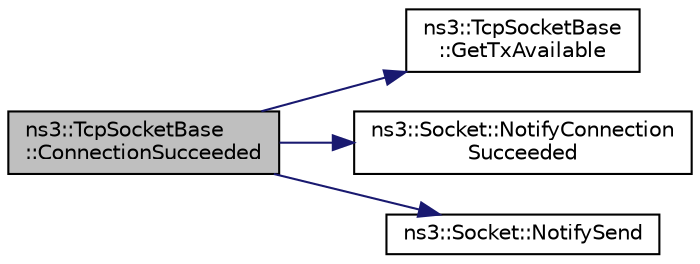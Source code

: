 digraph "ns3::TcpSocketBase::ConnectionSucceeded"
{
 // LATEX_PDF_SIZE
  edge [fontname="Helvetica",fontsize="10",labelfontname="Helvetica",labelfontsize="10"];
  node [fontname="Helvetica",fontsize="10",shape=record];
  rankdir="LR";
  Node1 [label="ns3::TcpSocketBase\l::ConnectionSucceeded",height=0.2,width=0.4,color="black", fillcolor="grey75", style="filled", fontcolor="black",tooltip="Schedule-friendly wrapper for Socket::NotifyConnectionSucceeded()"];
  Node1 -> Node2 [color="midnightblue",fontsize="10",style="solid",fontname="Helvetica"];
  Node2 [label="ns3::TcpSocketBase\l::GetTxAvailable",height=0.2,width=0.4,color="black", fillcolor="white", style="filled",URL="$classns3_1_1_tcp_socket_base.html#a5415a0b68efc61672176f11c0fb9a28d",tooltip="Returns the number of bytes which can be sent in a single call to Send."];
  Node1 -> Node3 [color="midnightblue",fontsize="10",style="solid",fontname="Helvetica"];
  Node3 [label="ns3::Socket::NotifyConnection\lSucceeded",height=0.2,width=0.4,color="black", fillcolor="white", style="filled",URL="$classns3_1_1_socket.html#a2f55d195304131b356818bc74134c5a7",tooltip="Notify through the callback (if set) that the connection has been established."];
  Node1 -> Node4 [color="midnightblue",fontsize="10",style="solid",fontname="Helvetica"];
  Node4 [label="ns3::Socket::NotifySend",height=0.2,width=0.4,color="black", fillcolor="white", style="filled",URL="$classns3_1_1_socket.html#a34cd5de5b9feeadd6ba8973b954c3d5f",tooltip="Notify through the callback (if set) that some data have been sent."];
}
